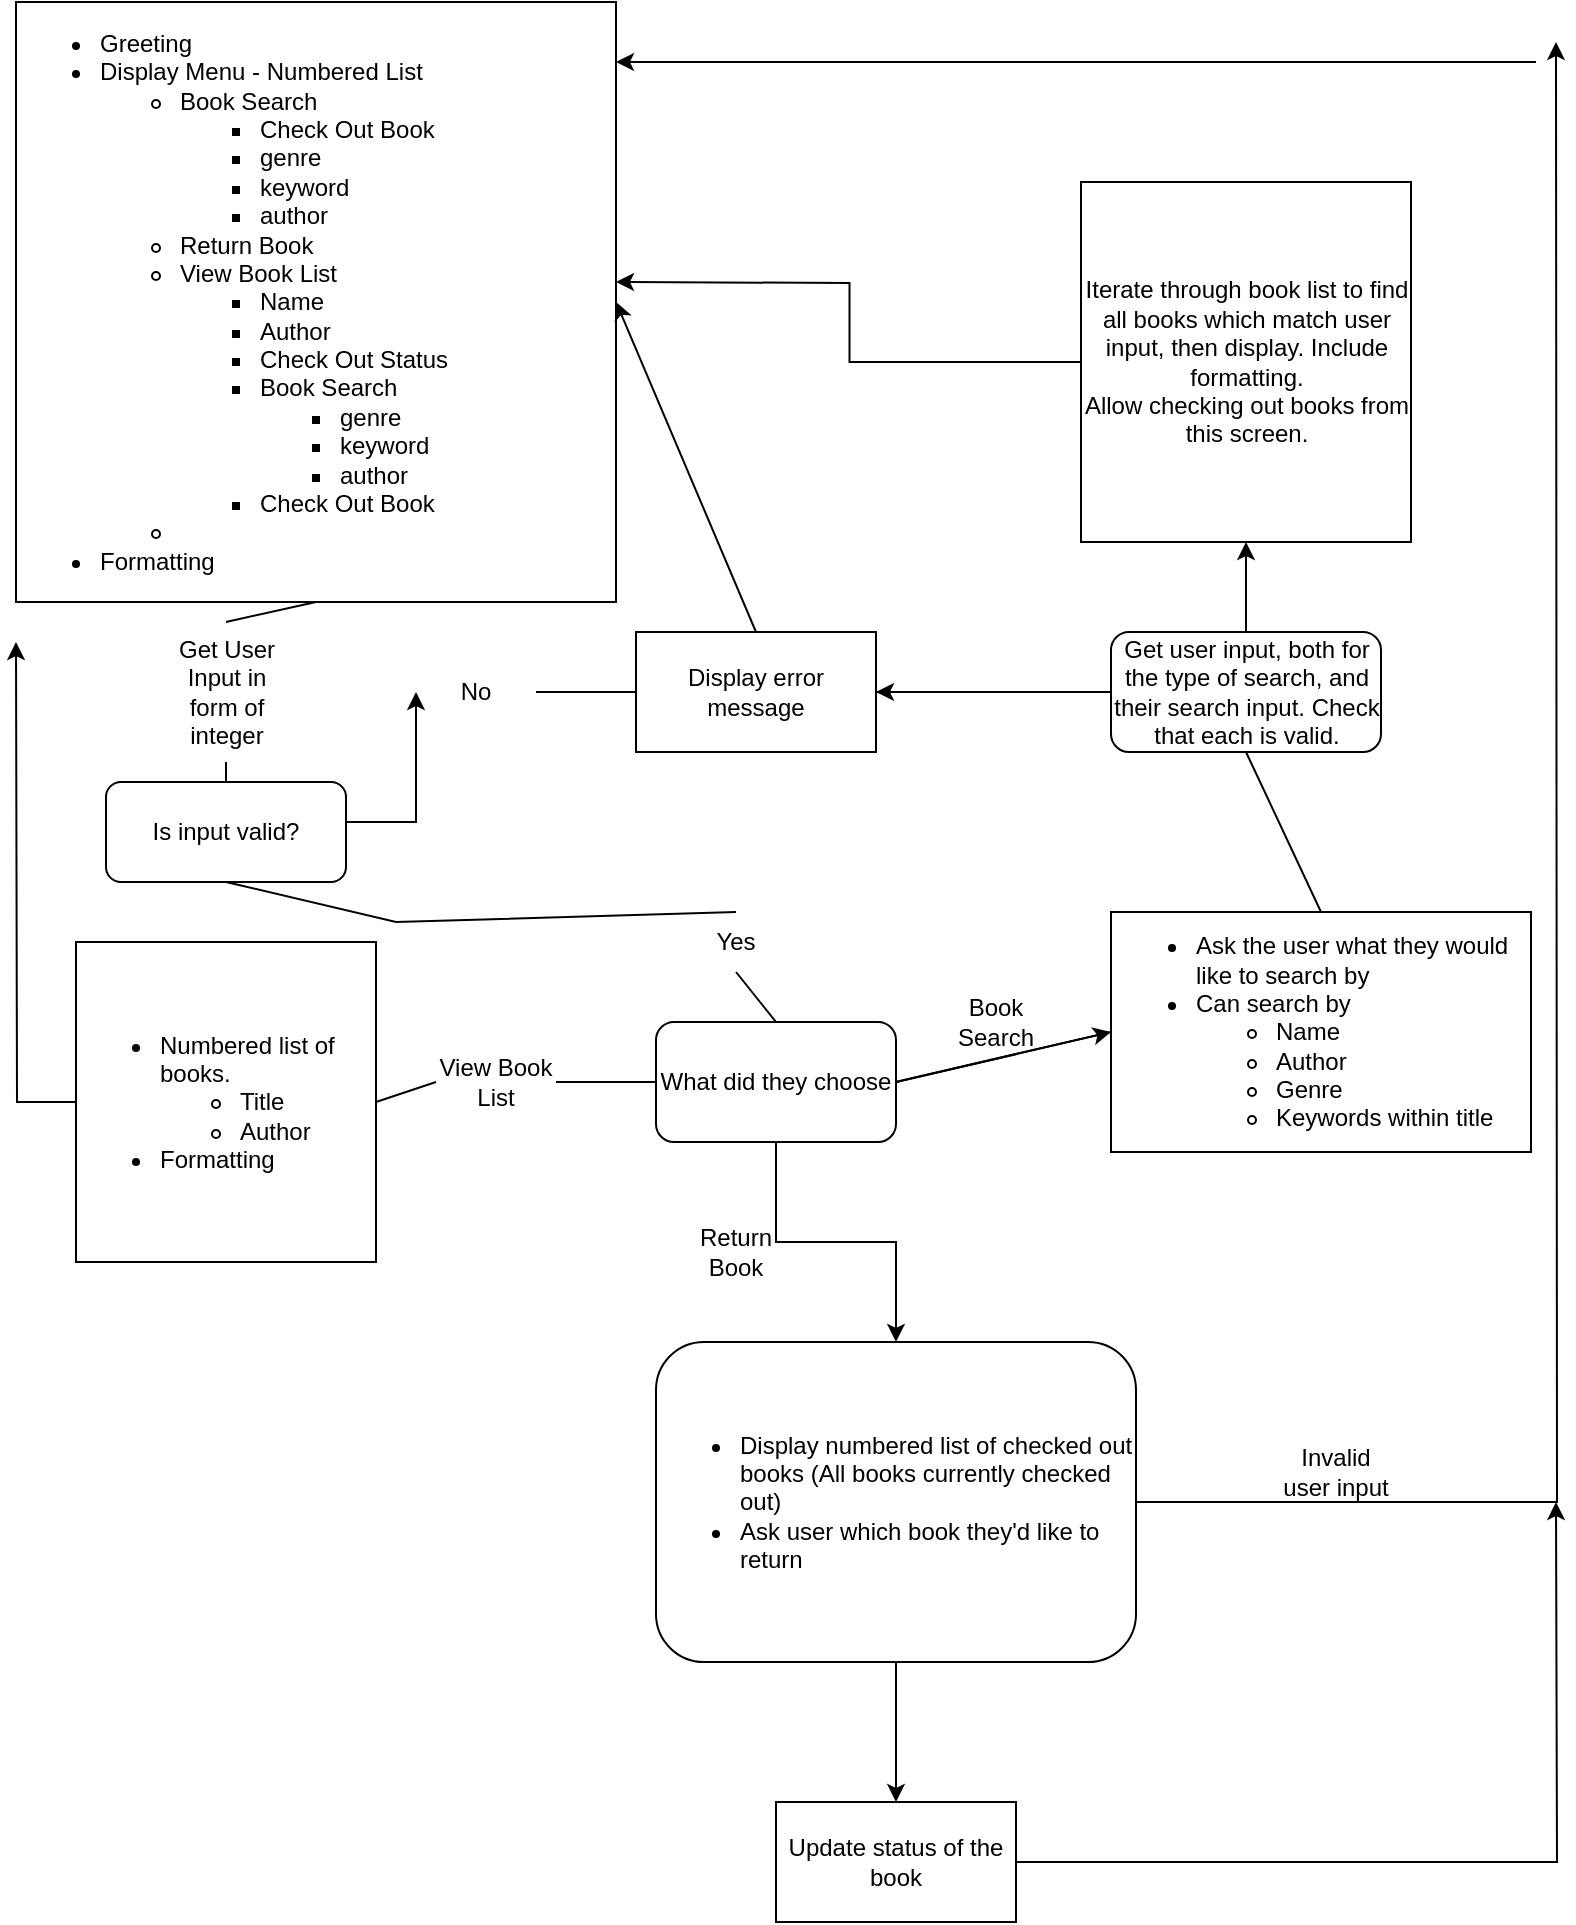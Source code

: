 <mxfile version="17.1.3" type="github">
  <diagram id="jHp10hh8-zIJkf-UUfJJ" name="Page-1">
    <mxGraphModel dx="1673" dy="896" grid="1" gridSize="10" guides="1" tooltips="1" connect="1" arrows="1" fold="1" page="1" pageScale="1" pageWidth="850" pageHeight="1100" math="0" shadow="0">
      <root>
        <mxCell id="0" />
        <mxCell id="1" parent="0" />
        <mxCell id="N5QJfRHhL7Zp4weWmY5O-1" value="&lt;ul&gt;&lt;li&gt;Greeting&lt;/li&gt;&lt;li&gt;Display Menu - Numbered List&lt;/li&gt;&lt;ul&gt;&lt;li&gt;Book Search&amp;nbsp;&lt;/li&gt;&lt;ul&gt;&lt;li&gt;Check Out Book&lt;br&gt;&lt;/li&gt;&lt;li&gt;genre&lt;/li&gt;&lt;li&gt;keyword&lt;/li&gt;&lt;li&gt;author&lt;/li&gt;&lt;/ul&gt;&lt;li&gt;Return Book&lt;/li&gt;&lt;li&gt;View Book List&lt;/li&gt;&lt;ul&gt;&lt;li&gt;Name&lt;/li&gt;&lt;li&gt;Author&lt;/li&gt;&lt;li&gt;Check Out Status&lt;/li&gt;&lt;li&gt;Book Search&amp;nbsp;&lt;/li&gt;&lt;ul&gt;&lt;li&gt;genre&lt;/li&gt;&lt;li&gt;keyword&lt;/li&gt;&lt;li&gt;author&lt;/li&gt;&lt;/ul&gt;&lt;li&gt;Check Out Book&lt;br&gt;&lt;/li&gt;&lt;/ul&gt;&lt;li&gt;&lt;br&gt;&lt;/li&gt;&lt;/ul&gt;&lt;li&gt;Formatting&lt;/li&gt;&lt;/ul&gt;" style="whiteSpace=wrap;html=1;aspect=fixed;align=left;" parent="1" vertex="1">
          <mxGeometry x="20" y="10" width="300" height="300" as="geometry" />
        </mxCell>
        <mxCell id="N5QJfRHhL7Zp4weWmY5O-29" value="" style="edgeStyle=orthogonalEdgeStyle;rounded=0;orthogonalLoop=1;jettySize=auto;html=1;entryX=0;entryY=0.5;entryDx=0;entryDy=0;" parent="1" source="N5QJfRHhL7Zp4weWmY5O-2" target="N5QJfRHhL7Zp4weWmY5O-8" edge="1">
          <mxGeometry relative="1" as="geometry">
            <Array as="points">
              <mxPoint x="220" y="420" />
            </Array>
          </mxGeometry>
        </mxCell>
        <mxCell id="N5QJfRHhL7Zp4weWmY5O-2" value="Is input valid?" style="rounded=1;whiteSpace=wrap;html=1;" parent="1" vertex="1">
          <mxGeometry x="65" y="400" width="120" height="50" as="geometry" />
        </mxCell>
        <mxCell id="N5QJfRHhL7Zp4weWmY5O-3" value="" style="endArrow=none;html=1;rounded=0;entryX=0.5;entryY=1;entryDx=0;entryDy=0;exitX=0.5;exitY=0;exitDx=0;exitDy=0;startArrow=none;" parent="1" source="N5QJfRHhL7Zp4weWmY5O-4" target="N5QJfRHhL7Zp4weWmY5O-1" edge="1">
          <mxGeometry width="50" height="50" relative="1" as="geometry">
            <mxPoint x="400" y="300" as="sourcePoint" />
            <mxPoint x="450" y="250" as="targetPoint" />
            <Array as="points" />
          </mxGeometry>
        </mxCell>
        <mxCell id="N5QJfRHhL7Zp4weWmY5O-4" value="Get User Input in form of integer" style="text;html=1;strokeColor=none;fillColor=none;align=center;verticalAlign=middle;whiteSpace=wrap;rounded=0;" parent="1" vertex="1">
          <mxGeometry x="97.5" y="320" width="55" height="70" as="geometry" />
        </mxCell>
        <mxCell id="N5QJfRHhL7Zp4weWmY5O-5" value="" style="endArrow=none;html=1;rounded=0;entryX=0.5;entryY=1;entryDx=0;entryDy=0;exitX=0.5;exitY=0;exitDx=0;exitDy=0;" parent="1" source="N5QJfRHhL7Zp4weWmY5O-2" target="N5QJfRHhL7Zp4weWmY5O-4" edge="1">
          <mxGeometry width="50" height="50" relative="1" as="geometry">
            <mxPoint x="125" y="310" as="sourcePoint" />
            <mxPoint x="125" y="240" as="targetPoint" />
            <Array as="points" />
          </mxGeometry>
        </mxCell>
        <mxCell id="N5QJfRHhL7Zp4weWmY5O-6" value="Display error message" style="rounded=0;whiteSpace=wrap;html=1;" parent="1" vertex="1">
          <mxGeometry x="330" y="325" width="120" height="60" as="geometry" />
        </mxCell>
        <mxCell id="N5QJfRHhL7Zp4weWmY5O-8" value="No" style="text;html=1;strokeColor=none;fillColor=none;align=center;verticalAlign=middle;whiteSpace=wrap;rounded=0;" parent="1" vertex="1">
          <mxGeometry x="220" y="340" width="60" height="30" as="geometry" />
        </mxCell>
        <mxCell id="N5QJfRHhL7Zp4weWmY5O-9" value="" style="endArrow=none;html=1;rounded=0;entryX=1;entryY=0.5;entryDx=0;entryDy=0;exitX=0;exitY=0.5;exitDx=0;exitDy=0;" parent="1" source="N5QJfRHhL7Zp4weWmY5O-6" target="N5QJfRHhL7Zp4weWmY5O-8" edge="1">
          <mxGeometry width="50" height="50" relative="1" as="geometry">
            <mxPoint x="250" y="355" as="sourcePoint" />
            <mxPoint x="185" y="355" as="targetPoint" />
          </mxGeometry>
        </mxCell>
        <mxCell id="M9KfdjYslNRdw7dk8zet-9" value="" style="edgeStyle=orthogonalEdgeStyle;rounded=0;orthogonalLoop=1;jettySize=auto;html=1;" edge="1" parent="1" source="N5QJfRHhL7Zp4weWmY5O-11" target="M9KfdjYslNRdw7dk8zet-8">
          <mxGeometry relative="1" as="geometry" />
        </mxCell>
        <mxCell id="N5QJfRHhL7Zp4weWmY5O-11" value="What did they choose" style="rounded=1;whiteSpace=wrap;html=1;" parent="1" vertex="1">
          <mxGeometry x="340" y="520" width="120" height="60" as="geometry" />
        </mxCell>
        <mxCell id="N5QJfRHhL7Zp4weWmY5O-12" value="" style="endArrow=none;html=1;rounded=0;entryX=0.5;entryY=1;entryDx=0;entryDy=0;exitX=0.5;exitY=0;exitDx=0;exitDy=0;startArrow=none;" parent="1" source="N5QJfRHhL7Zp4weWmY5O-13" target="N5QJfRHhL7Zp4weWmY5O-2" edge="1">
          <mxGeometry width="50" height="50" relative="1" as="geometry">
            <mxPoint x="400" y="460" as="sourcePoint" />
            <mxPoint x="450" y="410" as="targetPoint" />
            <Array as="points">
              <mxPoint x="210" y="470" />
            </Array>
          </mxGeometry>
        </mxCell>
        <mxCell id="N5QJfRHhL7Zp4weWmY5O-13" value="Yes" style="text;html=1;strokeColor=none;fillColor=none;align=center;verticalAlign=middle;whiteSpace=wrap;rounded=0;" parent="1" vertex="1">
          <mxGeometry x="350" y="465" width="60" height="30" as="geometry" />
        </mxCell>
        <mxCell id="N5QJfRHhL7Zp4weWmY5O-14" value="" style="endArrow=none;html=1;rounded=0;entryX=0.5;entryY=1;entryDx=0;entryDy=0;exitX=0.5;exitY=0;exitDx=0;exitDy=0;" parent="1" source="N5QJfRHhL7Zp4weWmY5O-11" target="N5QJfRHhL7Zp4weWmY5O-13" edge="1">
          <mxGeometry width="50" height="50" relative="1" as="geometry">
            <mxPoint x="125" y="450" as="sourcePoint" />
            <mxPoint x="125" y="380" as="targetPoint" />
          </mxGeometry>
        </mxCell>
        <mxCell id="M9KfdjYslNRdw7dk8zet-2" style="edgeStyle=orthogonalEdgeStyle;rounded=0;orthogonalLoop=1;jettySize=auto;html=1;" edge="1" parent="1" source="N5QJfRHhL7Zp4weWmY5O-15">
          <mxGeometry relative="1" as="geometry">
            <mxPoint x="20" y="330" as="targetPoint" />
          </mxGeometry>
        </mxCell>
        <mxCell id="N5QJfRHhL7Zp4weWmY5O-15" value="&lt;ul&gt;&lt;li&gt;Numbered list of books.&lt;/li&gt;&lt;ul&gt;&lt;li&gt;Title&lt;/li&gt;&lt;li&gt;Author&lt;/li&gt;&lt;/ul&gt;&lt;li&gt;Formatting&lt;/li&gt;&lt;/ul&gt;" style="rounded=0;whiteSpace=wrap;html=1;align=left;" parent="1" vertex="1">
          <mxGeometry x="50" y="480" width="150" height="160" as="geometry" />
        </mxCell>
        <mxCell id="N5QJfRHhL7Zp4weWmY5O-16" value="" style="endArrow=none;html=1;rounded=0;entryX=1;entryY=0.5;entryDx=0;entryDy=0;exitX=0;exitY=0.5;exitDx=0;exitDy=0;startArrow=none;" parent="1" source="N5QJfRHhL7Zp4weWmY5O-17" target="N5QJfRHhL7Zp4weWmY5O-15" edge="1">
          <mxGeometry width="50" height="50" relative="1" as="geometry">
            <mxPoint x="400" y="360" as="sourcePoint" />
            <mxPoint x="450" y="310" as="targetPoint" />
          </mxGeometry>
        </mxCell>
        <mxCell id="N5QJfRHhL7Zp4weWmY5O-17" value="View Book List" style="text;html=1;strokeColor=none;fillColor=none;align=center;verticalAlign=middle;whiteSpace=wrap;rounded=0;" parent="1" vertex="1">
          <mxGeometry x="230" y="535" width="60" height="30" as="geometry" />
        </mxCell>
        <mxCell id="N5QJfRHhL7Zp4weWmY5O-18" value="" style="endArrow=none;html=1;rounded=0;entryX=1;entryY=0.5;entryDx=0;entryDy=0;exitX=0;exitY=0.5;exitDx=0;exitDy=0;" parent="1" source="N5QJfRHhL7Zp4weWmY5O-11" target="N5QJfRHhL7Zp4weWmY5O-17" edge="1">
          <mxGeometry width="50" height="50" relative="1" as="geometry">
            <mxPoint x="310" y="480" as="sourcePoint" />
            <mxPoint x="185" y="480" as="targetPoint" />
          </mxGeometry>
        </mxCell>
        <mxCell id="N5QJfRHhL7Zp4weWmY5O-19" value="&lt;ul&gt;&lt;li&gt;Ask the user what they would like to search by&lt;/li&gt;&lt;li&gt;Can search by&lt;/li&gt;&lt;ul&gt;&lt;li&gt;Name&lt;/li&gt;&lt;li&gt;Author&lt;/li&gt;&lt;li&gt;Genre&lt;/li&gt;&lt;li&gt;Keywords within title&lt;/li&gt;&lt;/ul&gt;&lt;/ul&gt;" style="rounded=0;whiteSpace=wrap;html=1;align=left;" parent="1" vertex="1">
          <mxGeometry x="567.5" y="465" width="210" height="120" as="geometry" />
        </mxCell>
        <mxCell id="N5QJfRHhL7Zp4weWmY5O-20" value="" style="endArrow=none;html=1;rounded=0;entryX=0;entryY=0.5;entryDx=0;entryDy=0;exitX=1;exitY=0.5;exitDx=0;exitDy=0;" parent="1" source="N5QJfRHhL7Zp4weWmY5O-11" target="N5QJfRHhL7Zp4weWmY5O-19" edge="1">
          <mxGeometry width="50" height="50" relative="1" as="geometry">
            <mxPoint x="400" y="410" as="sourcePoint" />
            <mxPoint x="450" y="360" as="targetPoint" />
          </mxGeometry>
        </mxCell>
        <mxCell id="N5QJfRHhL7Zp4weWmY5O-21" value="Book Search" style="text;html=1;strokeColor=none;fillColor=none;align=center;verticalAlign=middle;whiteSpace=wrap;rounded=0;" parent="1" vertex="1">
          <mxGeometry x="480" y="505" width="60" height="30" as="geometry" />
        </mxCell>
        <mxCell id="N5QJfRHhL7Zp4weWmY5O-22" value="" style="endArrow=none;html=1;rounded=0;entryX=0.5;entryY=0;entryDx=0;entryDy=0;exitX=0.5;exitY=1;exitDx=0;exitDy=0;" parent="1" source="N5QJfRHhL7Zp4weWmY5O-23" target="N5QJfRHhL7Zp4weWmY5O-19" edge="1">
          <mxGeometry width="50" height="50" relative="1" as="geometry">
            <mxPoint x="400" y="620" as="sourcePoint" />
            <mxPoint x="450" y="570" as="targetPoint" />
          </mxGeometry>
        </mxCell>
        <mxCell id="N5QJfRHhL7Zp4weWmY5O-23" value="Get user input, both for the type of search, and their search input. Check that each is valid." style="rounded=1;whiteSpace=wrap;html=1;" parent="1" vertex="1">
          <mxGeometry x="567.5" y="325" width="135" height="60" as="geometry" />
        </mxCell>
        <mxCell id="N5QJfRHhL7Zp4weWmY5O-24" value="" style="endArrow=none;html=1;rounded=0;entryX=0;entryY=0.5;entryDx=0;entryDy=0;exitX=1;exitY=0.5;exitDx=0;exitDy=0;" parent="1" source="N5QJfRHhL7Zp4weWmY5O-6" target="N5QJfRHhL7Zp4weWmY5O-23" edge="1">
          <mxGeometry width="50" height="50" relative="1" as="geometry">
            <mxPoint x="400" y="390" as="sourcePoint" />
            <mxPoint x="450" y="340" as="targetPoint" />
          </mxGeometry>
        </mxCell>
        <mxCell id="N5QJfRHhL7Zp4weWmY5O-27" value="" style="endArrow=classic;html=1;rounded=0;entryX=1;entryY=0.5;entryDx=0;entryDy=0;exitX=0.5;exitY=0;exitDx=0;exitDy=0;" parent="1" source="N5QJfRHhL7Zp4weWmY5O-6" target="N5QJfRHhL7Zp4weWmY5O-1" edge="1">
          <mxGeometry width="50" height="50" relative="1" as="geometry">
            <mxPoint x="400" y="380" as="sourcePoint" />
            <mxPoint x="450" y="330" as="targetPoint" />
          </mxGeometry>
        </mxCell>
        <mxCell id="N5QJfRHhL7Zp4weWmY5O-32" value="" style="endArrow=classic;html=1;rounded=0;entryX=1;entryY=0.5;entryDx=0;entryDy=0;exitX=0;exitY=0.5;exitDx=0;exitDy=0;" parent="1" source="N5QJfRHhL7Zp4weWmY5O-23" target="N5QJfRHhL7Zp4weWmY5O-6" edge="1">
          <mxGeometry width="50" height="50" relative="1" as="geometry">
            <mxPoint x="570" y="360" as="sourcePoint" />
            <mxPoint x="450" y="330" as="targetPoint" />
          </mxGeometry>
        </mxCell>
        <mxCell id="N5QJfRHhL7Zp4weWmY5O-34" value="" style="endArrow=classic;html=1;rounded=0;entryX=0;entryY=0.5;entryDx=0;entryDy=0;exitX=1;exitY=0.5;exitDx=0;exitDy=0;" parent="1" source="N5QJfRHhL7Zp4weWmY5O-11" target="N5QJfRHhL7Zp4weWmY5O-19" edge="1">
          <mxGeometry width="50" height="50" relative="1" as="geometry">
            <mxPoint x="400" y="380" as="sourcePoint" />
            <mxPoint x="450" y="330" as="targetPoint" />
          </mxGeometry>
        </mxCell>
        <mxCell id="N5QJfRHhL7Zp4weWmY5O-37" value="" style="endArrow=classic;html=1;rounded=0;exitX=0.5;exitY=0;exitDx=0;exitDy=0;" parent="1" source="N5QJfRHhL7Zp4weWmY5O-23" target="N5QJfRHhL7Zp4weWmY5O-38" edge="1">
          <mxGeometry width="50" height="50" relative="1" as="geometry">
            <mxPoint x="400" y="380" as="sourcePoint" />
            <mxPoint x="635" y="260" as="targetPoint" />
          </mxGeometry>
        </mxCell>
        <mxCell id="M9KfdjYslNRdw7dk8zet-3" style="edgeStyle=orthogonalEdgeStyle;rounded=0;orthogonalLoop=1;jettySize=auto;html=1;" edge="1" parent="1" source="N5QJfRHhL7Zp4weWmY5O-38">
          <mxGeometry relative="1" as="geometry">
            <mxPoint x="320" y="150" as="targetPoint" />
          </mxGeometry>
        </mxCell>
        <mxCell id="N5QJfRHhL7Zp4weWmY5O-38" value="Iterate through book list to find all books which match user input, then display. Include formatting.&lt;br&gt;Allow checking out books from this screen." style="rounded=0;whiteSpace=wrap;html=1;" parent="1" vertex="1">
          <mxGeometry x="552.5" y="100" width="165" height="180" as="geometry" />
        </mxCell>
        <mxCell id="M9KfdjYslNRdw7dk8zet-11" style="edgeStyle=orthogonalEdgeStyle;rounded=0;orthogonalLoop=1;jettySize=auto;html=1;" edge="1" parent="1" source="M9KfdjYslNRdw7dk8zet-8">
          <mxGeometry relative="1" as="geometry">
            <mxPoint x="790" y="30" as="targetPoint" />
          </mxGeometry>
        </mxCell>
        <mxCell id="M9KfdjYslNRdw7dk8zet-14" style="edgeStyle=orthogonalEdgeStyle;rounded=0;orthogonalLoop=1;jettySize=auto;html=1;" edge="1" parent="1" source="M9KfdjYslNRdw7dk8zet-8" target="M9KfdjYslNRdw7dk8zet-15">
          <mxGeometry relative="1" as="geometry">
            <mxPoint x="460" y="940" as="targetPoint" />
          </mxGeometry>
        </mxCell>
        <mxCell id="M9KfdjYslNRdw7dk8zet-8" value="&lt;ul&gt;&lt;li&gt;Display numbered list of checked out books (All books currently checked out)&lt;/li&gt;&lt;li&gt;Ask user which book they&#39;d like to return&lt;/li&gt;&lt;/ul&gt;" style="rounded=1;whiteSpace=wrap;html=1;align=left;" vertex="1" parent="1">
          <mxGeometry x="340" y="680" width="240" height="160" as="geometry" />
        </mxCell>
        <mxCell id="M9KfdjYslNRdw7dk8zet-10" value="Return Book" style="text;html=1;strokeColor=none;fillColor=none;align=center;verticalAlign=middle;whiteSpace=wrap;rounded=0;" vertex="1" parent="1">
          <mxGeometry x="350" y="620" width="60" height="30" as="geometry" />
        </mxCell>
        <mxCell id="M9KfdjYslNRdw7dk8zet-12" value="" style="endArrow=classic;html=1;rounded=0;entryX=1;entryY=0.1;entryDx=0;entryDy=0;entryPerimeter=0;" edge="1" parent="1" target="N5QJfRHhL7Zp4weWmY5O-1">
          <mxGeometry width="50" height="50" relative="1" as="geometry">
            <mxPoint x="780" y="40" as="sourcePoint" />
            <mxPoint x="740" y="30" as="targetPoint" />
          </mxGeometry>
        </mxCell>
        <mxCell id="M9KfdjYslNRdw7dk8zet-13" value="Invalid user input" style="text;html=1;strokeColor=none;fillColor=none;align=center;verticalAlign=middle;whiteSpace=wrap;rounded=0;" vertex="1" parent="1">
          <mxGeometry x="650" y="730" width="60" height="30" as="geometry" />
        </mxCell>
        <mxCell id="M9KfdjYslNRdw7dk8zet-16" style="edgeStyle=orthogonalEdgeStyle;rounded=0;orthogonalLoop=1;jettySize=auto;html=1;" edge="1" parent="1" source="M9KfdjYslNRdw7dk8zet-15">
          <mxGeometry relative="1" as="geometry">
            <mxPoint x="790" y="760" as="targetPoint" />
          </mxGeometry>
        </mxCell>
        <mxCell id="M9KfdjYslNRdw7dk8zet-15" value="Update status of the book" style="rounded=0;whiteSpace=wrap;html=1;" vertex="1" parent="1">
          <mxGeometry x="400" y="910" width="120" height="60" as="geometry" />
        </mxCell>
      </root>
    </mxGraphModel>
  </diagram>
</mxfile>
